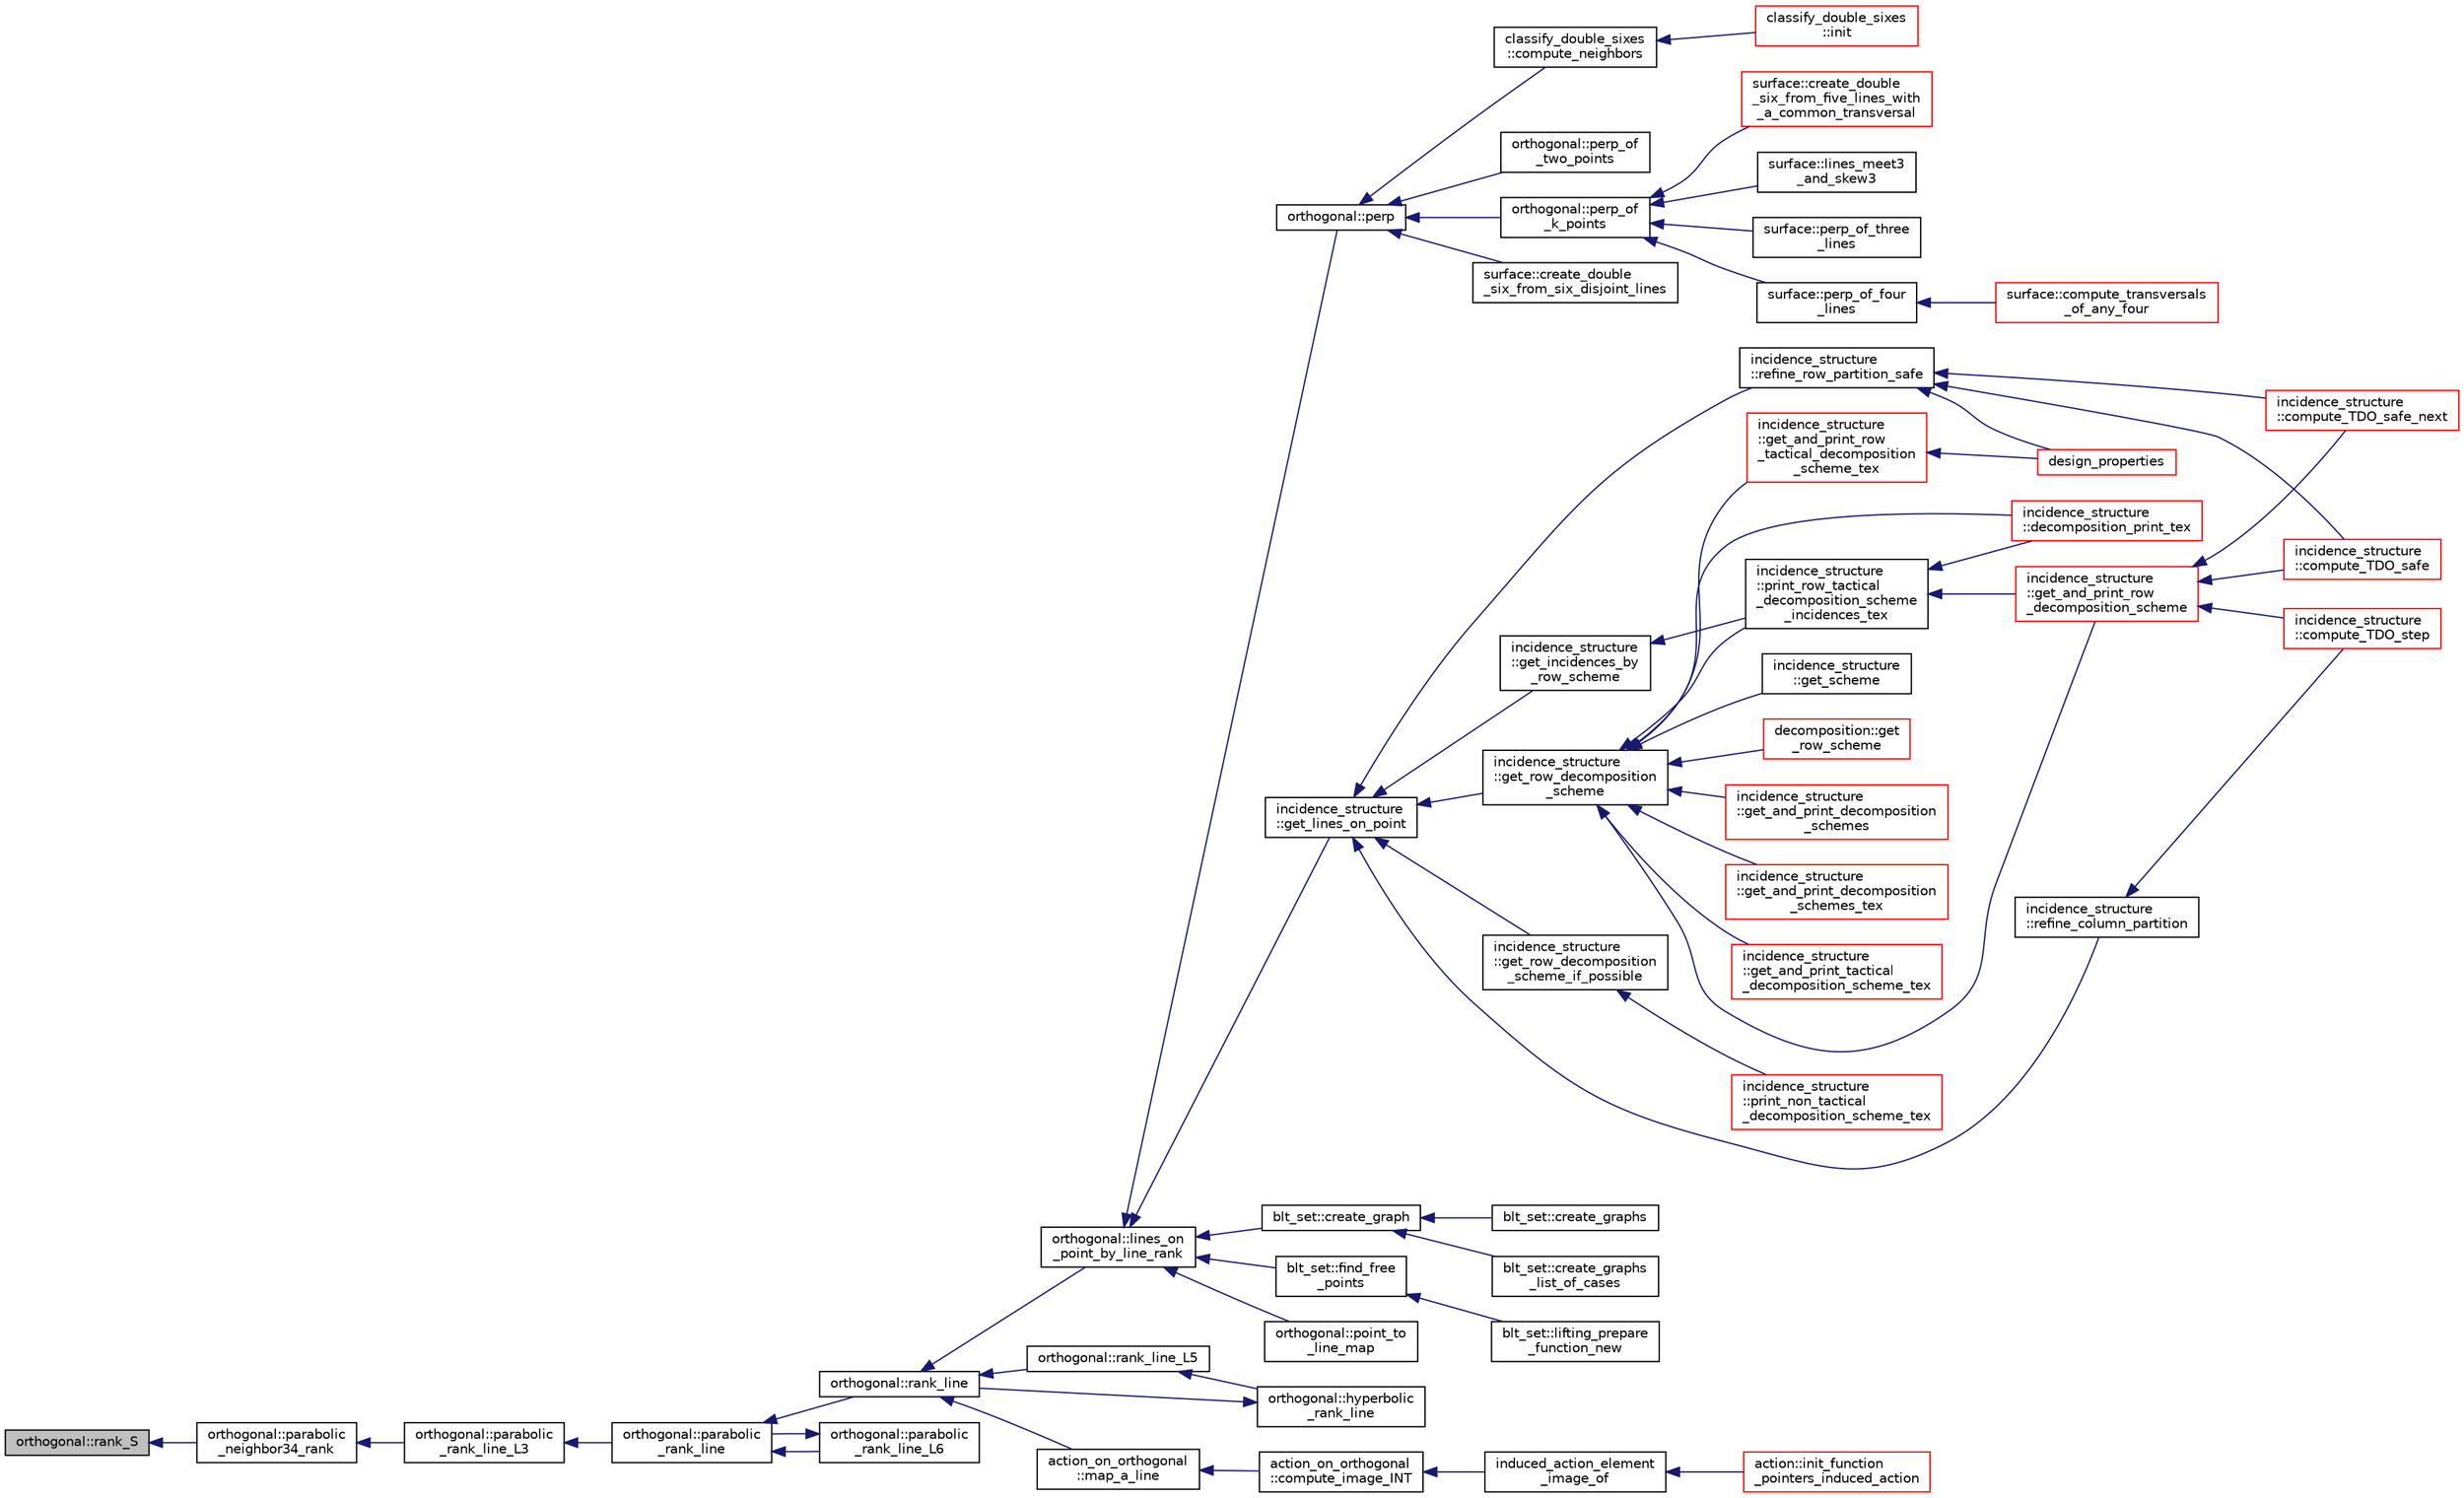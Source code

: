 digraph "orthogonal::rank_S"
{
  edge [fontname="Helvetica",fontsize="10",labelfontname="Helvetica",labelfontsize="10"];
  node [fontname="Helvetica",fontsize="10",shape=record];
  rankdir="LR";
  Node40397 [label="orthogonal::rank_S",height=0.2,width=0.4,color="black", fillcolor="grey75", style="filled", fontcolor="black"];
  Node40397 -> Node40398 [dir="back",color="midnightblue",fontsize="10",style="solid",fontname="Helvetica"];
  Node40398 [label="orthogonal::parabolic\l_neighbor34_rank",height=0.2,width=0.4,color="black", fillcolor="white", style="filled",URL="$d7/daa/classorthogonal.html#ae4164e3cd3214b07c243ad7c048a254b"];
  Node40398 -> Node40399 [dir="back",color="midnightblue",fontsize="10",style="solid",fontname="Helvetica"];
  Node40399 [label="orthogonal::parabolic\l_rank_line_L3",height=0.2,width=0.4,color="black", fillcolor="white", style="filled",URL="$d7/daa/classorthogonal.html#afea1a02e2b439b28127cfa2a782da8c9"];
  Node40399 -> Node40400 [dir="back",color="midnightblue",fontsize="10",style="solid",fontname="Helvetica"];
  Node40400 [label="orthogonal::parabolic\l_rank_line",height=0.2,width=0.4,color="black", fillcolor="white", style="filled",URL="$d7/daa/classorthogonal.html#a7df334ceca90bc5b90c56354dbaf45c9"];
  Node40400 -> Node40401 [dir="back",color="midnightblue",fontsize="10",style="solid",fontname="Helvetica"];
  Node40401 [label="orthogonal::rank_line",height=0.2,width=0.4,color="black", fillcolor="white", style="filled",URL="$d7/daa/classorthogonal.html#a5e1b5a3eb76840f425e71f25dabcd470"];
  Node40401 -> Node40402 [dir="back",color="midnightblue",fontsize="10",style="solid",fontname="Helvetica"];
  Node40402 [label="orthogonal::lines_on\l_point_by_line_rank",height=0.2,width=0.4,color="black", fillcolor="white", style="filled",URL="$d7/daa/classorthogonal.html#adc21874b6da3cd3585c704994fb538aa"];
  Node40402 -> Node40403 [dir="back",color="midnightblue",fontsize="10",style="solid",fontname="Helvetica"];
  Node40403 [label="blt_set::create_graph",height=0.2,width=0.4,color="black", fillcolor="white", style="filled",URL="$d1/d3d/classblt__set.html#ae92249ece99ffbc92e93e49cd5d5dccf"];
  Node40403 -> Node40404 [dir="back",color="midnightblue",fontsize="10",style="solid",fontname="Helvetica"];
  Node40404 [label="blt_set::create_graphs",height=0.2,width=0.4,color="black", fillcolor="white", style="filled",URL="$d1/d3d/classblt__set.html#a3f1d4a8ed15875c47b327949f26a4533"];
  Node40403 -> Node40405 [dir="back",color="midnightblue",fontsize="10",style="solid",fontname="Helvetica"];
  Node40405 [label="blt_set::create_graphs\l_list_of_cases",height=0.2,width=0.4,color="black", fillcolor="white", style="filled",URL="$d1/d3d/classblt__set.html#a91ad531d4154bd887182dbd6121476f3"];
  Node40402 -> Node40406 [dir="back",color="midnightblue",fontsize="10",style="solid",fontname="Helvetica"];
  Node40406 [label="blt_set::find_free\l_points",height=0.2,width=0.4,color="black", fillcolor="white", style="filled",URL="$d1/d3d/classblt__set.html#a71f82dd3dc4a901ea2a0949d2f1af302"];
  Node40406 -> Node40407 [dir="back",color="midnightblue",fontsize="10",style="solid",fontname="Helvetica"];
  Node40407 [label="blt_set::lifting_prepare\l_function_new",height=0.2,width=0.4,color="black", fillcolor="white", style="filled",URL="$d1/d3d/classblt__set.html#a1314b7c0a3b78ba54c0f61a397d8afce"];
  Node40402 -> Node40408 [dir="back",color="midnightblue",fontsize="10",style="solid",fontname="Helvetica"];
  Node40408 [label="orthogonal::point_to\l_line_map",height=0.2,width=0.4,color="black", fillcolor="white", style="filled",URL="$d7/daa/classorthogonal.html#a1eae48671390d1c251303be93b45f9e4"];
  Node40402 -> Node40409 [dir="back",color="midnightblue",fontsize="10",style="solid",fontname="Helvetica"];
  Node40409 [label="orthogonal::perp",height=0.2,width=0.4,color="black", fillcolor="white", style="filled",URL="$d7/daa/classorthogonal.html#ae80e0fa8d1e8caddb9afbb466e3d3189"];
  Node40409 -> Node40410 [dir="back",color="midnightblue",fontsize="10",style="solid",fontname="Helvetica"];
  Node40410 [label="orthogonal::perp_of\l_two_points",height=0.2,width=0.4,color="black", fillcolor="white", style="filled",URL="$d7/daa/classorthogonal.html#a6a05fef2e61ed508bff66d6728c58ec0"];
  Node40409 -> Node40411 [dir="back",color="midnightblue",fontsize="10",style="solid",fontname="Helvetica"];
  Node40411 [label="orthogonal::perp_of\l_k_points",height=0.2,width=0.4,color="black", fillcolor="white", style="filled",URL="$d7/daa/classorthogonal.html#a6a92a4680dc76bb289141fc5c765f5fb"];
  Node40411 -> Node40412 [dir="back",color="midnightblue",fontsize="10",style="solid",fontname="Helvetica"];
  Node40412 [label="surface::lines_meet3\l_and_skew3",height=0.2,width=0.4,color="black", fillcolor="white", style="filled",URL="$d5/d88/classsurface.html#af87ed9d20b980a89342f20c206ae5790"];
  Node40411 -> Node40413 [dir="back",color="midnightblue",fontsize="10",style="solid",fontname="Helvetica"];
  Node40413 [label="surface::perp_of_three\l_lines",height=0.2,width=0.4,color="black", fillcolor="white", style="filled",URL="$d5/d88/classsurface.html#aaa43449a367799d405821a1cd5a7e644"];
  Node40411 -> Node40414 [dir="back",color="midnightblue",fontsize="10",style="solid",fontname="Helvetica"];
  Node40414 [label="surface::perp_of_four\l_lines",height=0.2,width=0.4,color="black", fillcolor="white", style="filled",URL="$d5/d88/classsurface.html#a8da8a93f1fcbf344eb943869b0d488f1"];
  Node40414 -> Node40415 [dir="back",color="midnightblue",fontsize="10",style="solid",fontname="Helvetica"];
  Node40415 [label="surface::compute_transversals\l_of_any_four",height=0.2,width=0.4,color="red", fillcolor="white", style="filled",URL="$d5/d88/classsurface.html#a8023ace5ba7640932b77f1d54a792614"];
  Node40411 -> Node40424 [dir="back",color="midnightblue",fontsize="10",style="solid",fontname="Helvetica"];
  Node40424 [label="surface::create_double\l_six_from_five_lines_with\l_a_common_transversal",height=0.2,width=0.4,color="red", fillcolor="white", style="filled",URL="$d5/d88/classsurface.html#a6d8fafa386893521305e016011d55673"];
  Node40409 -> Node40438 [dir="back",color="midnightblue",fontsize="10",style="solid",fontname="Helvetica"];
  Node40438 [label="surface::create_double\l_six_from_six_disjoint_lines",height=0.2,width=0.4,color="black", fillcolor="white", style="filled",URL="$d5/d88/classsurface.html#a4c44f0a33d709edee71537547880dd87"];
  Node40409 -> Node40439 [dir="back",color="midnightblue",fontsize="10",style="solid",fontname="Helvetica"];
  Node40439 [label="classify_double_sixes\l::compute_neighbors",height=0.2,width=0.4,color="black", fillcolor="white", style="filled",URL="$dd/d23/classclassify__double__sixes.html#a675e241052c36c58063ddcfc06d209b2"];
  Node40439 -> Node40418 [dir="back",color="midnightblue",fontsize="10",style="solid",fontname="Helvetica"];
  Node40418 [label="classify_double_sixes\l::init",height=0.2,width=0.4,color="red", fillcolor="white", style="filled",URL="$dd/d23/classclassify__double__sixes.html#a8c5c41d5124b35379d626480ff225f7b"];
  Node40402 -> Node40440 [dir="back",color="midnightblue",fontsize="10",style="solid",fontname="Helvetica"];
  Node40440 [label="incidence_structure\l::get_lines_on_point",height=0.2,width=0.4,color="black", fillcolor="white", style="filled",URL="$da/d8a/classincidence__structure.html#a09148fd9478525b4a65c8e44833d1861"];
  Node40440 -> Node40441 [dir="back",color="midnightblue",fontsize="10",style="solid",fontname="Helvetica"];
  Node40441 [label="incidence_structure\l::refine_row_partition_safe",height=0.2,width=0.4,color="black", fillcolor="white", style="filled",URL="$da/d8a/classincidence__structure.html#ae84b2dc0f1a0cd1f9acfadcae21e3745"];
  Node40441 -> Node40442 [dir="back",color="midnightblue",fontsize="10",style="solid",fontname="Helvetica"];
  Node40442 [label="design_properties",height=0.2,width=0.4,color="red", fillcolor="white", style="filled",URL="$d9/dc2/apps_2combinatorics_2design_8_c.html#a7d7aac893d68b4a25d1ab91b57ae2af1"];
  Node40441 -> Node40446 [dir="back",color="midnightblue",fontsize="10",style="solid",fontname="Helvetica"];
  Node40446 [label="incidence_structure\l::compute_TDO_safe_next",height=0.2,width=0.4,color="red", fillcolor="white", style="filled",URL="$da/d8a/classincidence__structure.html#a7c315a348fc6bed0f8642767cc9cd7d1"];
  Node40441 -> Node40449 [dir="back",color="midnightblue",fontsize="10",style="solid",fontname="Helvetica"];
  Node40449 [label="incidence_structure\l::compute_TDO_safe",height=0.2,width=0.4,color="red", fillcolor="white", style="filled",URL="$da/d8a/classincidence__structure.html#ab1409e71c4b6855e49edfd3526644202"];
  Node40440 -> Node40463 [dir="back",color="midnightblue",fontsize="10",style="solid",fontname="Helvetica"];
  Node40463 [label="incidence_structure\l::refine_column_partition",height=0.2,width=0.4,color="black", fillcolor="white", style="filled",URL="$da/d8a/classincidence__structure.html#ac262f307c1531d67496129dc7890cda4"];
  Node40463 -> Node40464 [dir="back",color="midnightblue",fontsize="10",style="solid",fontname="Helvetica"];
  Node40464 [label="incidence_structure\l::compute_TDO_step",height=0.2,width=0.4,color="red", fillcolor="white", style="filled",URL="$da/d8a/classincidence__structure.html#a6175accaa64033df34d722c594a8b827"];
  Node40440 -> Node40468 [dir="back",color="midnightblue",fontsize="10",style="solid",fontname="Helvetica"];
  Node40468 [label="incidence_structure\l::get_incidences_by\l_row_scheme",height=0.2,width=0.4,color="black", fillcolor="white", style="filled",URL="$da/d8a/classincidence__structure.html#addab249e03244133841bd793389c792c"];
  Node40468 -> Node40469 [dir="back",color="midnightblue",fontsize="10",style="solid",fontname="Helvetica"];
  Node40469 [label="incidence_structure\l::print_row_tactical\l_decomposition_scheme\l_incidences_tex",height=0.2,width=0.4,color="black", fillcolor="white", style="filled",URL="$da/d8a/classincidence__structure.html#a23279d5c98b702de05171c245d5375fa"];
  Node40469 -> Node40470 [dir="back",color="midnightblue",fontsize="10",style="solid",fontname="Helvetica"];
  Node40470 [label="incidence_structure\l::get_and_print_row\l_decomposition_scheme",height=0.2,width=0.4,color="red", fillcolor="white", style="filled",URL="$da/d8a/classincidence__structure.html#a4a1e589bb5c47fb2d98fdb561b669dcf"];
  Node40470 -> Node40446 [dir="back",color="midnightblue",fontsize="10",style="solid",fontname="Helvetica"];
  Node40470 -> Node40449 [dir="back",color="midnightblue",fontsize="10",style="solid",fontname="Helvetica"];
  Node40470 -> Node40464 [dir="back",color="midnightblue",fontsize="10",style="solid",fontname="Helvetica"];
  Node40469 -> Node40471 [dir="back",color="midnightblue",fontsize="10",style="solid",fontname="Helvetica"];
  Node40471 [label="incidence_structure\l::decomposition_print_tex",height=0.2,width=0.4,color="red", fillcolor="white", style="filled",URL="$da/d8a/classincidence__structure.html#ada3fae9fd1819b36e6bfe18dedd01e6a"];
  Node40440 -> Node40472 [dir="back",color="midnightblue",fontsize="10",style="solid",fontname="Helvetica"];
  Node40472 [label="incidence_structure\l::get_row_decomposition\l_scheme",height=0.2,width=0.4,color="black", fillcolor="white", style="filled",URL="$da/d8a/classincidence__structure.html#aa0ad04253ba8e75bb15900ee8b01c9aa"];
  Node40472 -> Node40473 [dir="back",color="midnightblue",fontsize="10",style="solid",fontname="Helvetica"];
  Node40473 [label="decomposition::get\l_row_scheme",height=0.2,width=0.4,color="red", fillcolor="white", style="filled",URL="$d3/d2b/classdecomposition.html#acdb57cdc0c5b1b4692337a7a629f7113"];
  Node40472 -> Node40469 [dir="back",color="midnightblue",fontsize="10",style="solid",fontname="Helvetica"];
  Node40472 -> Node40470 [dir="back",color="midnightblue",fontsize="10",style="solid",fontname="Helvetica"];
  Node40472 -> Node40475 [dir="back",color="midnightblue",fontsize="10",style="solid",fontname="Helvetica"];
  Node40475 [label="incidence_structure\l::get_and_print_decomposition\l_schemes",height=0.2,width=0.4,color="red", fillcolor="white", style="filled",URL="$da/d8a/classincidence__structure.html#a95766a2ffb220bae98b60ed3c91bce9a"];
  Node40472 -> Node40479 [dir="back",color="midnightblue",fontsize="10",style="solid",fontname="Helvetica"];
  Node40479 [label="incidence_structure\l::get_and_print_decomposition\l_schemes_tex",height=0.2,width=0.4,color="red", fillcolor="white", style="filled",URL="$da/d8a/classincidence__structure.html#a2a9844501c86ee7588a64227cc6867e5"];
  Node40472 -> Node40480 [dir="back",color="midnightblue",fontsize="10",style="solid",fontname="Helvetica"];
  Node40480 [label="incidence_structure\l::get_and_print_tactical\l_decomposition_scheme_tex",height=0.2,width=0.4,color="red", fillcolor="white", style="filled",URL="$da/d8a/classincidence__structure.html#a88a5db2769f6529b86c1ee250ceed24d"];
  Node40472 -> Node40481 [dir="back",color="midnightblue",fontsize="10",style="solid",fontname="Helvetica"];
  Node40481 [label="incidence_structure\l::get_scheme",height=0.2,width=0.4,color="black", fillcolor="white", style="filled",URL="$da/d8a/classincidence__structure.html#a13191a7c41cd54c5a453e82395893ad9"];
  Node40472 -> Node40482 [dir="back",color="midnightblue",fontsize="10",style="solid",fontname="Helvetica"];
  Node40482 [label="incidence_structure\l::get_and_print_row\l_tactical_decomposition\l_scheme_tex",height=0.2,width=0.4,color="red", fillcolor="white", style="filled",URL="$da/d8a/classincidence__structure.html#a93bcc4c9c4ebb9635a60b2c5df9c43b0"];
  Node40482 -> Node40442 [dir="back",color="midnightblue",fontsize="10",style="solid",fontname="Helvetica"];
  Node40472 -> Node40471 [dir="back",color="midnightblue",fontsize="10",style="solid",fontname="Helvetica"];
  Node40440 -> Node40483 [dir="back",color="midnightblue",fontsize="10",style="solid",fontname="Helvetica"];
  Node40483 [label="incidence_structure\l::get_row_decomposition\l_scheme_if_possible",height=0.2,width=0.4,color="black", fillcolor="white", style="filled",URL="$da/d8a/classincidence__structure.html#ac93d2a6419b0fca3f25f101c5f08caf5"];
  Node40483 -> Node40484 [dir="back",color="midnightblue",fontsize="10",style="solid",fontname="Helvetica"];
  Node40484 [label="incidence_structure\l::print_non_tactical\l_decomposition_scheme_tex",height=0.2,width=0.4,color="red", fillcolor="white", style="filled",URL="$da/d8a/classincidence__structure.html#a27995a1d72c680e66343d871d838800e"];
  Node40401 -> Node40485 [dir="back",color="midnightblue",fontsize="10",style="solid",fontname="Helvetica"];
  Node40485 [label="orthogonal::rank_line_L5",height=0.2,width=0.4,color="black", fillcolor="white", style="filled",URL="$d7/daa/classorthogonal.html#a80bcc065004ef76b70cef437fff6f54c"];
  Node40485 -> Node40486 [dir="back",color="midnightblue",fontsize="10",style="solid",fontname="Helvetica"];
  Node40486 [label="orthogonal::hyperbolic\l_rank_line",height=0.2,width=0.4,color="black", fillcolor="white", style="filled",URL="$d7/daa/classorthogonal.html#a2810f9a6851f445b03fdbfe2a888e9f5"];
  Node40486 -> Node40401 [dir="back",color="midnightblue",fontsize="10",style="solid",fontname="Helvetica"];
  Node40401 -> Node40487 [dir="back",color="midnightblue",fontsize="10",style="solid",fontname="Helvetica"];
  Node40487 [label="action_on_orthogonal\l::map_a_line",height=0.2,width=0.4,color="black", fillcolor="white", style="filled",URL="$dc/d87/classaction__on__orthogonal.html#ac7e41a4bbc9e0f2813f2f7030f3ed177"];
  Node40487 -> Node40488 [dir="back",color="midnightblue",fontsize="10",style="solid",fontname="Helvetica"];
  Node40488 [label="action_on_orthogonal\l::compute_image_INT",height=0.2,width=0.4,color="black", fillcolor="white", style="filled",URL="$dc/d87/classaction__on__orthogonal.html#a53cee5a150163f7614151b9cd1fc06f3"];
  Node40488 -> Node40489 [dir="back",color="midnightblue",fontsize="10",style="solid",fontname="Helvetica"];
  Node40489 [label="induced_action_element\l_image_of",height=0.2,width=0.4,color="black", fillcolor="white", style="filled",URL="$d3/d27/interface_8_c.html#a821850d6c3988dd122de0489cd36f0f0"];
  Node40489 -> Node40490 [dir="back",color="midnightblue",fontsize="10",style="solid",fontname="Helvetica"];
  Node40490 [label="action::init_function\l_pointers_induced_action",height=0.2,width=0.4,color="red", fillcolor="white", style="filled",URL="$d2/d86/classaction.html#a3b9287d084b24f7a3b9532a7589c58de"];
  Node40400 -> Node40689 [dir="back",color="midnightblue",fontsize="10",style="solid",fontname="Helvetica"];
  Node40689 [label="orthogonal::parabolic\l_rank_line_L6",height=0.2,width=0.4,color="black", fillcolor="white", style="filled",URL="$d7/daa/classorthogonal.html#ab242f864cc2a012dee7c379649d2e566"];
  Node40689 -> Node40400 [dir="back",color="midnightblue",fontsize="10",style="solid",fontname="Helvetica"];
}
